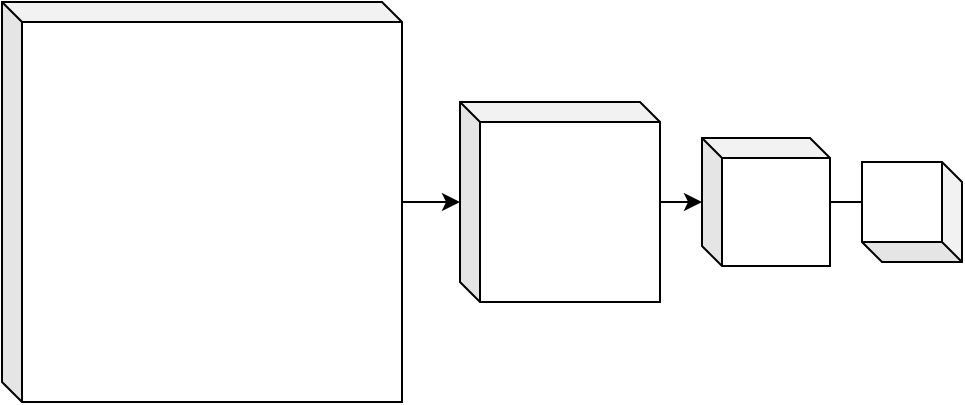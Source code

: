<mxfile version="21.6.6" type="github">
  <diagram name="第 1 页" id="w0i-Dou88viqHWnvbx1A">
    <mxGraphModel dx="1434" dy="758" grid="1" gridSize="10" guides="1" tooltips="1" connect="1" arrows="1" fold="1" page="1" pageScale="1" pageWidth="827" pageHeight="1169" math="0" shadow="0">
      <root>
        <mxCell id="0" />
        <mxCell id="1" parent="0" />
        <mxCell id="fXfpeIQAyXFBqhq6O8S7-22" value="" style="edgeStyle=orthogonalEdgeStyle;rounded=0;orthogonalLoop=1;jettySize=auto;html=1;" edge="1" parent="1" source="fXfpeIQAyXFBqhq6O8S7-20" target="fXfpeIQAyXFBqhq6O8S7-21">
          <mxGeometry relative="1" as="geometry" />
        </mxCell>
        <mxCell id="fXfpeIQAyXFBqhq6O8S7-20" value="" style="shape=cube;whiteSpace=wrap;html=1;boundedLbl=1;backgroundOutline=1;darkOpacity=0.05;darkOpacity2=0.1;size=10;flipV=0;flipH=0;" vertex="1" parent="1">
          <mxGeometry x="90" y="150" width="200" height="200" as="geometry" />
        </mxCell>
        <mxCell id="fXfpeIQAyXFBqhq6O8S7-24" value="" style="edgeStyle=orthogonalEdgeStyle;rounded=0;orthogonalLoop=1;jettySize=auto;html=1;" edge="1" parent="1" source="fXfpeIQAyXFBqhq6O8S7-21" target="fXfpeIQAyXFBqhq6O8S7-23">
          <mxGeometry relative="1" as="geometry" />
        </mxCell>
        <mxCell id="fXfpeIQAyXFBqhq6O8S7-21" value="" style="shape=cube;whiteSpace=wrap;html=1;boundedLbl=1;backgroundOutline=1;darkOpacity=0.05;darkOpacity2=0.1;size=10;flipV=0;flipH=0;aspect=fixed;" vertex="1" parent="1">
          <mxGeometry x="319" y="200" width="100" height="100" as="geometry" />
        </mxCell>
        <mxCell id="fXfpeIQAyXFBqhq6O8S7-26" value="" style="edgeStyle=orthogonalEdgeStyle;rounded=0;orthogonalLoop=1;jettySize=auto;html=1;" edge="1" parent="1" source="fXfpeIQAyXFBqhq6O8S7-23" target="fXfpeIQAyXFBqhq6O8S7-25">
          <mxGeometry relative="1" as="geometry" />
        </mxCell>
        <mxCell id="fXfpeIQAyXFBqhq6O8S7-23" value="" style="shape=cube;whiteSpace=wrap;html=1;boundedLbl=1;backgroundOutline=1;darkOpacity=0.05;darkOpacity2=0.1;size=10;flipV=0;flipH=0;" vertex="1" parent="1">
          <mxGeometry x="440" y="218" width="64" height="64" as="geometry" />
        </mxCell>
        <mxCell id="fXfpeIQAyXFBqhq6O8S7-25" value="" style="shape=cube;whiteSpace=wrap;html=1;boundedLbl=1;backgroundOutline=1;darkOpacity=0.05;darkOpacity2=0.1;size=10;flipV=0;flipH=1;aspect=fixed;direction=north;container=0;" vertex="1" parent="1">
          <mxGeometry x="520" y="230" width="50" height="50" as="geometry" />
        </mxCell>
      </root>
    </mxGraphModel>
  </diagram>
</mxfile>

